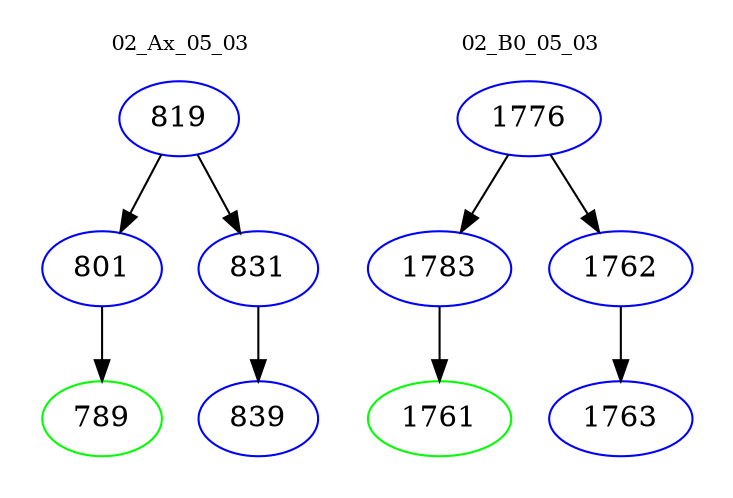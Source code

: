 digraph{
subgraph cluster_0 {
color = white
label = "02_Ax_05_03";
fontsize=10;
T0_819 [label="819", color="blue"]
T0_819 -> T0_801 [color="black"]
T0_801 [label="801", color="blue"]
T0_801 -> T0_789 [color="black"]
T0_789 [label="789", color="green"]
T0_819 -> T0_831 [color="black"]
T0_831 [label="831", color="blue"]
T0_831 -> T0_839 [color="black"]
T0_839 [label="839", color="blue"]
}
subgraph cluster_1 {
color = white
label = "02_B0_05_03";
fontsize=10;
T1_1776 [label="1776", color="blue"]
T1_1776 -> T1_1783 [color="black"]
T1_1783 [label="1783", color="blue"]
T1_1783 -> T1_1761 [color="black"]
T1_1761 [label="1761", color="green"]
T1_1776 -> T1_1762 [color="black"]
T1_1762 [label="1762", color="blue"]
T1_1762 -> T1_1763 [color="black"]
T1_1763 [label="1763", color="blue"]
}
}
